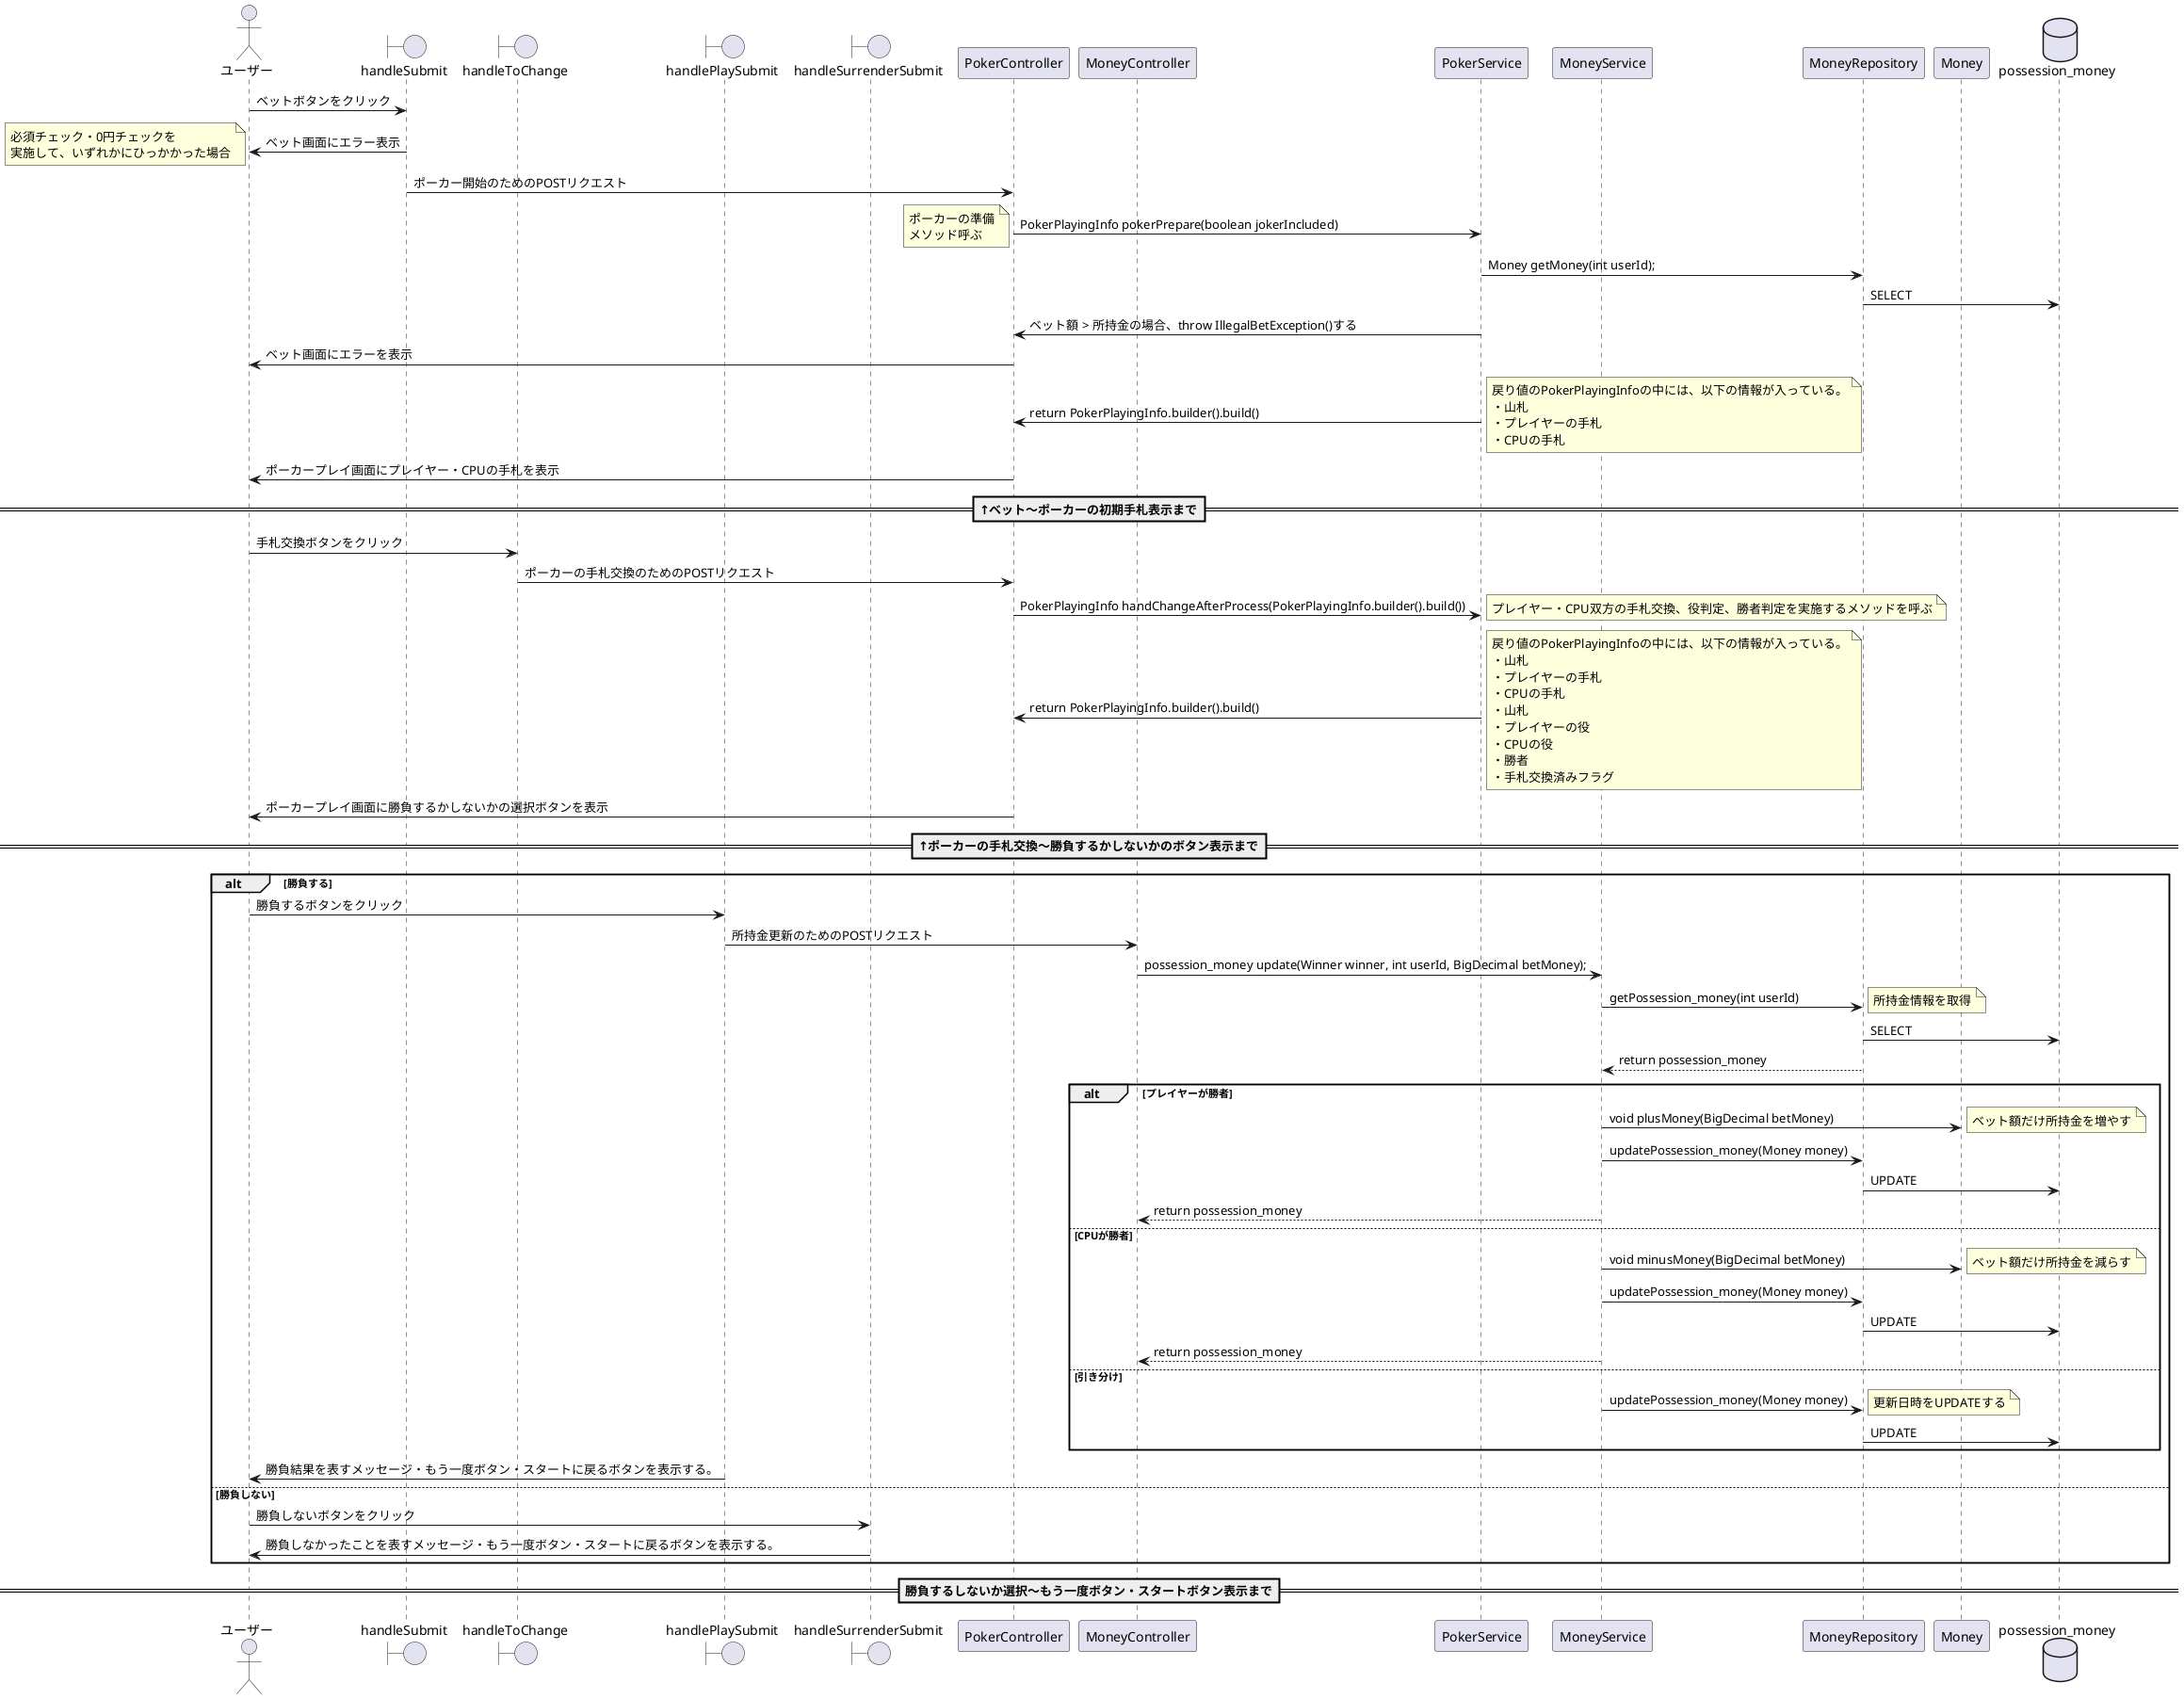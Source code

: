 @startuml

actor ユーザー

boundary handleSubmit
boundary handleToChange
boundary handlePlaySubmit
boundary handleSurrenderSubmit
participant PokerController
participant MoneyController
participant PokerService
participant MoneyService
participant MoneyRepository
participant Money
database possession_money

ユーザー -> handleSubmit : ベットボタンをクリック
handleSubmit -> ユーザー : ベット画面にエラー表示
note left : 必須チェック・0円チェックを\n実施して、いずれかにひっかかった場合
handleSubmit -> PokerController : ポーカー開始のためのPOSTリクエスト
PokerController -> PokerService : PokerPlayingInfo pokerPrepare(boolean jokerIncluded)
note left: ポーカーの準備\nメソッド呼ぶ
PokerService -> MoneyRepository : Money getMoney(int userId);
MoneyRepository -> possession_money : SELECT
PokerService -> PokerController : ベット額 > 所持金の場合、throw IllegalBetException()する
PokerController -> ユーザー : ベット画面にエラーを表示
PokerService -> PokerController : return PokerPlayingInfo.builder().build()
note right: 戻り値のPokerPlayingInfoの中には、以下の情報が入っている。\n・山札\n・プレイヤーの手札\n・CPUの手札
PokerController -> ユーザー : ポーカープレイ画面にプレイヤー・CPUの手札を表示

==↑ベット～ポーカーの初期手札表示まで==

ユーザー -> handleToChange : 手札交換ボタンをクリック
handleToChange -> PokerController : ポーカーの手札交換のためのPOSTリクエスト
PokerController -> PokerService : PokerPlayingInfo handChangeAfterProcess(PokerPlayingInfo.builder().build())
note right: プレイヤー・CPU双方の手札交換、役判定、勝者判定を実施するメソッドを呼ぶ
PokerService -> PokerController : return PokerPlayingInfo.builder().build()
note right: 戻り値のPokerPlayingInfoの中には、以下の情報が入っている。\n・山札\n・プレイヤーの手札\n・CPUの手札\n・山札\n・プレイヤーの役\n・CPUの役\n・勝者\n・手札交換済みフラグ
PokerController -> ユーザー : ポーカープレイ画面に勝負するかしないかの選択ボタンを表示

==↑ポーカーの手札交換～勝負するかしないかのボタン表示まで==

alt 勝負する
  ユーザー -> handlePlaySubmit : 勝負するボタンをクリック
  handlePlaySubmit -> MoneyController : 所持金更新のためのPOSTリクエスト
  MoneyController -> MoneyService : possession_money update(Winner winner, int userId, BigDecimal betMoney);
  MoneyService -> MoneyRepository : getPossession_money(int userId)
  note right : 所持金情報を取得
  MoneyRepository -> possession_money : SELECT
  MoneyRepository --> MoneyService : return possession_money
  alt プレイヤーが勝者
    MoneyService -> Money : void plusMoney(BigDecimal betMoney)
    note right : ベット額だけ所持金を増やす
    MoneyService -> MoneyRepository : updatePossession_money(Money money)
    MoneyRepository -> possession_money : UPDATE
    MoneyService --> MoneyController : return possession_money
  else CPUが勝者
    MoneyService -> Money : void minusMoney(BigDecimal betMoney)
    note right : ベット額だけ所持金を減らす
    MoneyService -> MoneyRepository : updatePossession_money(Money money)
    MoneyRepository -> possession_money : UPDATE
    MoneyService --> MoneyController : return possession_money
  else 引き分け
    MoneyService -> MoneyRepository : updatePossession_money(Money money)
    note right : 更新日時をUPDATEする
    MoneyRepository -> possession_money : UPDATE
  end
  handlePlaySubmit -> ユーザー : 勝負結果を表すメッセージ・もう一度ボタン・スタートに戻るボタンを表示する。
else 勝負しない
  ユーザー -> handleSurrenderSubmit : 勝負しないボタンをクリック
  handleSurrenderSubmit -> ユーザー : 勝負しなかったことを表すメッセージ・もう一度ボタン・スタートに戻るボタンを表示する。
end

==勝負するしないか選択～もう一度ボタン・スタートボタン表示まで==


@enduml